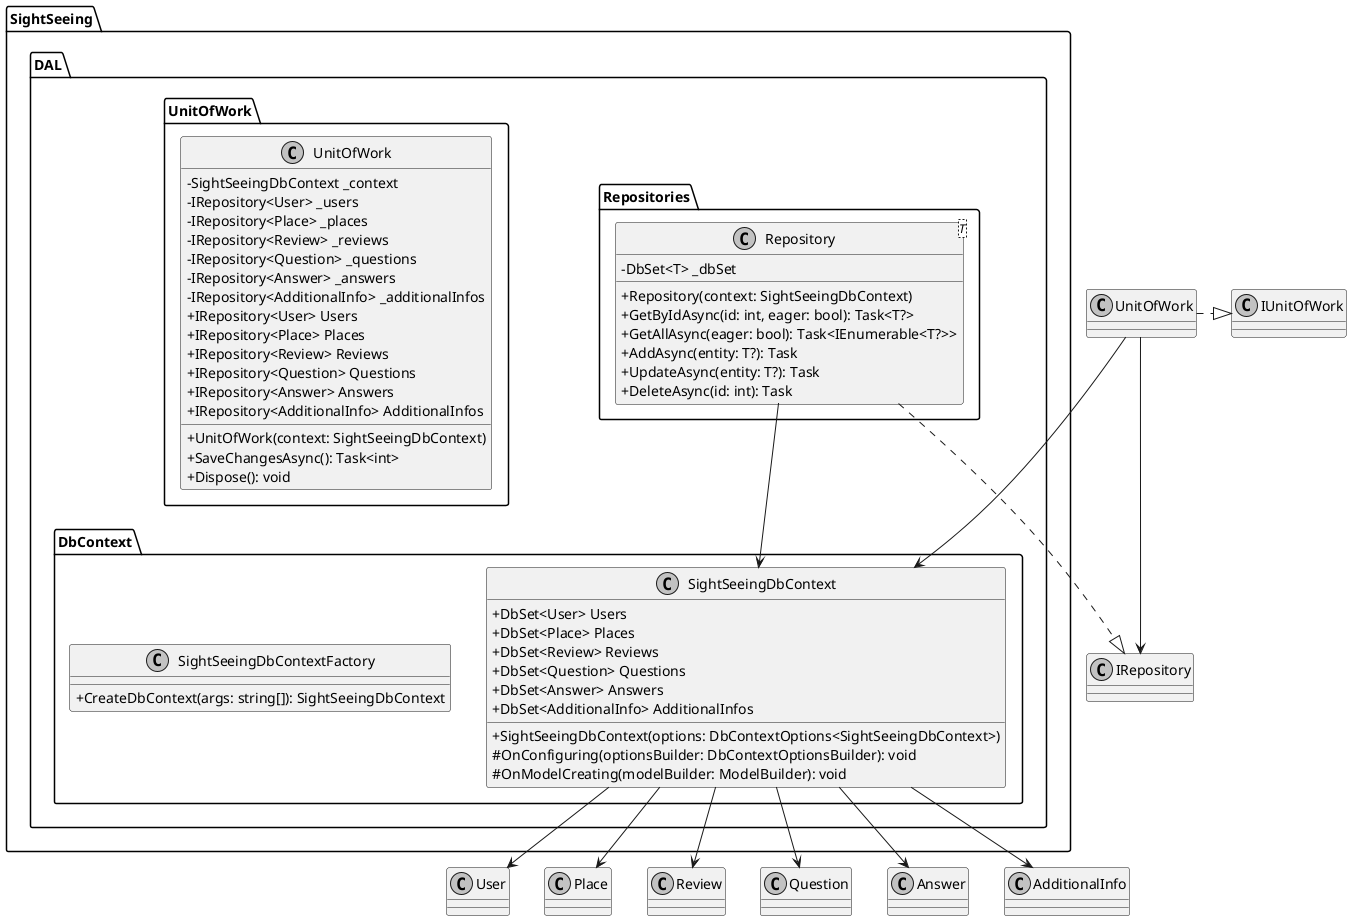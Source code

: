 @startuml

skinparam monochrome true
skinparam classAttributeIconSize 0

package "SightSeeing.DAL" {
  package "DbContext" {
    class SightSeeingDbContext {
      +DbSet<User> Users
      +DbSet<Place> Places
      +DbSet<Review> Reviews
      +DbSet<Question> Questions
      +DbSet<Answer> Answers
      +DbSet<AdditionalInfo> AdditionalInfos
      +SightSeeingDbContext(options: DbContextOptions<SightSeeingDbContext>)
      #OnConfiguring(optionsBuilder: DbContextOptionsBuilder): void
      #OnModelCreating(modelBuilder: ModelBuilder): void
    }

    class SightSeeingDbContextFactory {
      +CreateDbContext(args: string[]): SightSeeingDbContext
    }
  }

  package "Repositories" {
    class Repository<T> {
      -DbSet<T> _dbSet
      +Repository(context: SightSeeingDbContext)
      +GetByIdAsync(id: int, eager: bool): Task<T?>
      +GetAllAsync(eager: bool): Task<IEnumerable<T?>>
      +AddAsync(entity: T?): Task
      +UpdateAsync(entity: T?): Task
      +DeleteAsync(id: int): Task
    }
  }

  package "UnitOfWork" {
    class UnitOfWork {
      -SightSeeingDbContext _context
      -IRepository<User> _users
      -IRepository<Place> _places
      -IRepository<Review> _reviews
      -IRepository<Question> _questions
      -IRepository<Answer> _answers
      -IRepository<AdditionalInfo> _additionalInfos
      +UnitOfWork(context: SightSeeingDbContext)
      +IRepository<User> Users
      +IRepository<Place> Places
      +IRepository<Review> Reviews
      +IRepository<Question> Questions
      +IRepository<Answer> Answers
      +IRepository<AdditionalInfo> AdditionalInfos
      +SaveChangesAsync(): Task<int>
      +Dispose(): void
    }
  }
}

' Dependencies
Repository .|> IRepository
UnitOfWork .|> IUnitOfWork

Repository --> SightSeeingDbContext
UnitOfWork --> SightSeeingDbContext
UnitOfWork --> IRepository

SightSeeingDbContext --> User
SightSeeingDbContext --> Place
SightSeeingDbContext --> Review
SightSeeingDbContext --> Question
SightSeeingDbContext --> Answer
SightSeeingDbContext --> AdditionalInfo

@enduml
